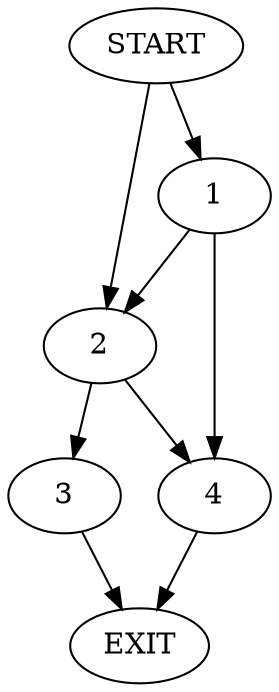 digraph { 
0 [label="START"];
1;
2;
3;
4;
5[label="EXIT"];
0 -> 2;
0 -> 1;
1 -> 2;
1 -> 4;
2 -> 3;
2 -> 4;
3 -> 5;
4 -> 5;
}